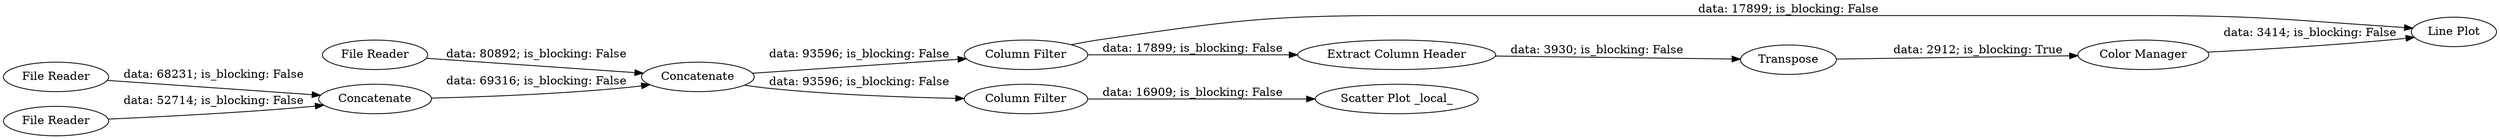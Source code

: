 digraph {
	"325481720713879849_22" [label="Line Plot"]
	"325481720713879849_15" [label="Column Filter"]
	"325481720713879849_16" [label=Concatenate]
	"325481720713879849_17" [label="File Reader"]
	"325481720713879849_19" [label=Transpose]
	"325481720713879849_24" [label="Color Manager"]
	"325481720713879849_13" [label="Scatter Plot _local_"]
	"325481720713879849_12" [label="File Reader"]
	"325481720713879849_14" [label="Column Filter"]
	"325481720713879849_23" [label="Extract Column Header"]
	"325481720713879849_18" [label="File Reader"]
	"325481720713879849_20" [label=Concatenate]
	"325481720713879849_18" -> "325481720713879849_20" [label="data: 52714; is_blocking: False"]
	"325481720713879849_17" -> "325481720713879849_16" [label="data: 80892; is_blocking: False"]
	"325481720713879849_16" -> "325481720713879849_15" [label="data: 93596; is_blocking: False"]
	"325481720713879849_20" -> "325481720713879849_16" [label="data: 69316; is_blocking: False"]
	"325481720713879849_23" -> "325481720713879849_19" [label="data: 3930; is_blocking: False"]
	"325481720713879849_14" -> "325481720713879849_13" [label="data: 16909; is_blocking: False"]
	"325481720713879849_19" -> "325481720713879849_24" [label="data: 2912; is_blocking: True"]
	"325481720713879849_24" -> "325481720713879849_22" [label="data: 3414; is_blocking: False"]
	"325481720713879849_15" -> "325481720713879849_22" [label="data: 17899; is_blocking: False"]
	"325481720713879849_12" -> "325481720713879849_20" [label="data: 68231; is_blocking: False"]
	"325481720713879849_16" -> "325481720713879849_14" [label="data: 93596; is_blocking: False"]
	"325481720713879849_15" -> "325481720713879849_23" [label="data: 17899; is_blocking: False"]
	rankdir=LR
}
